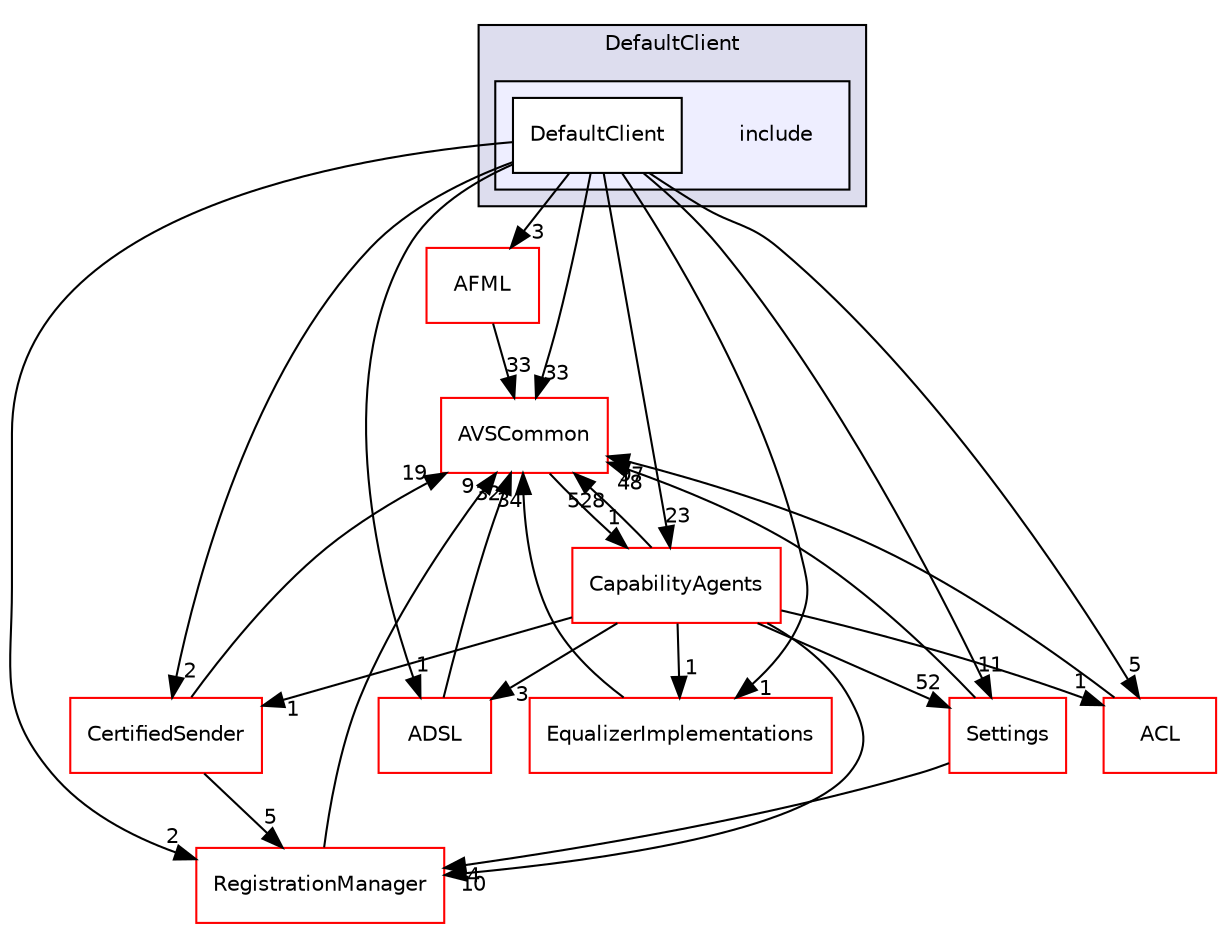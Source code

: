 digraph "/workplace/avs-device-sdk/ApplicationUtilities/DefaultClient/include" {
  compound=true
  node [ fontsize="10", fontname="Helvetica"];
  edge [ labelfontsize="10", labelfontname="Helvetica"];
  subgraph clusterdir_b085260ed2fdec2a77be746aa0e6e508 {
    graph [ bgcolor="#ddddee", pencolor="black", label="DefaultClient" fontname="Helvetica", fontsize="10", URL="dir_b085260ed2fdec2a77be746aa0e6e508.html"]
  subgraph clusterdir_2ce7981903fe15aa6f7811d72ec7c5b0 {
    graph [ bgcolor="#eeeeff", pencolor="black", label="" URL="dir_2ce7981903fe15aa6f7811d72ec7c5b0.html"];
    dir_2ce7981903fe15aa6f7811d72ec7c5b0 [shape=plaintext label="include"];
    dir_0845c58bdef45a28aaa936ac3bf60c12 [shape=box label="DefaultClient" color="black" fillcolor="white" style="filled" URL="dir_0845c58bdef45a28aaa936ac3bf60c12.html"];
  }
  }
  dir_15a1dcf98404372b5aa31671439f6987 [shape=box label="AFML" fillcolor="white" style="filled" color="red" URL="dir_15a1dcf98404372b5aa31671439f6987.html"];
  dir_7cf910bd1d7603f12ef47ff650cec893 [shape=box label="CapabilityAgents" fillcolor="white" style="filled" color="red" URL="dir_7cf910bd1d7603f12ef47ff650cec893.html"];
  dir_63c328d9f040c398ed3a99417a38689e [shape=box label="EqualizerImplementations" fillcolor="white" style="filled" color="red" URL="dir_63c328d9f040c398ed3a99417a38689e.html"];
  dir_cf27311ab9f4263eef70b28364b95692 [shape=box label="CertifiedSender" fillcolor="white" style="filled" color="red" URL="dir_cf27311ab9f4263eef70b28364b95692.html"];
  dir_8ae0dd75af039a94f4269584fb8eef13 [shape=box label="Settings" fillcolor="white" style="filled" color="red" URL="dir_8ae0dd75af039a94f4269584fb8eef13.html"];
  dir_b1dfedc9efa610ba8c818c30206ff41f [shape=box label="ACL" fillcolor="white" style="filled" color="red" URL="dir_b1dfedc9efa610ba8c818c30206ff41f.html"];
  dir_13e65effb2bde530b17b3d5eefcd0266 [shape=box label="AVSCommon" fillcolor="white" style="filled" color="red" URL="dir_13e65effb2bde530b17b3d5eefcd0266.html"];
  dir_b14333b5607b47fe7356eaa790107bd3 [shape=box label="RegistrationManager" fillcolor="white" style="filled" color="red" URL="dir_b14333b5607b47fe7356eaa790107bd3.html"];
  dir_edb1b7e8f1a5d5a1b864206edd6d398d [shape=box label="ADSL" fillcolor="white" style="filled" color="red" URL="dir_edb1b7e8f1a5d5a1b864206edd6d398d.html"];
  dir_15a1dcf98404372b5aa31671439f6987->dir_13e65effb2bde530b17b3d5eefcd0266 [headlabel="33", labeldistance=1.5 headhref="dir_000021_000015.html"];
  dir_7cf910bd1d7603f12ef47ff650cec893->dir_63c328d9f040c398ed3a99417a38689e [headlabel="1", labeldistance=1.5 headhref="dir_000054_000223.html"];
  dir_7cf910bd1d7603f12ef47ff650cec893->dir_cf27311ab9f4263eef70b28364b95692 [headlabel="1", labeldistance=1.5 headhref="dir_000054_000212.html"];
  dir_7cf910bd1d7603f12ef47ff650cec893->dir_8ae0dd75af039a94f4269584fb8eef13 [headlabel="52", labeldistance=1.5 headhref="dir_000054_000283.html"];
  dir_7cf910bd1d7603f12ef47ff650cec893->dir_b1dfedc9efa610ba8c818c30206ff41f [headlabel="1", labeldistance=1.5 headhref="dir_000054_000000.html"];
  dir_7cf910bd1d7603f12ef47ff650cec893->dir_13e65effb2bde530b17b3d5eefcd0266 [headlabel="528", labeldistance=1.5 headhref="dir_000054_000015.html"];
  dir_7cf910bd1d7603f12ef47ff650cec893->dir_b14333b5607b47fe7356eaa790107bd3 [headlabel="10", labeldistance=1.5 headhref="dir_000054_000269.html"];
  dir_7cf910bd1d7603f12ef47ff650cec893->dir_edb1b7e8f1a5d5a1b864206edd6d398d [headlabel="3", labeldistance=1.5 headhref="dir_000054_000009.html"];
  dir_63c328d9f040c398ed3a99417a38689e->dir_13e65effb2bde530b17b3d5eefcd0266 [headlabel="34", labeldistance=1.5 headhref="dir_000223_000015.html"];
  dir_cf27311ab9f4263eef70b28364b95692->dir_13e65effb2bde530b17b3d5eefcd0266 [headlabel="19", labeldistance=1.5 headhref="dir_000212_000015.html"];
  dir_cf27311ab9f4263eef70b28364b95692->dir_b14333b5607b47fe7356eaa790107bd3 [headlabel="5", labeldistance=1.5 headhref="dir_000212_000269.html"];
  dir_8ae0dd75af039a94f4269584fb8eef13->dir_13e65effb2bde530b17b3d5eefcd0266 [headlabel="48", labeldistance=1.5 headhref="dir_000283_000015.html"];
  dir_8ae0dd75af039a94f4269584fb8eef13->dir_b14333b5607b47fe7356eaa790107bd3 [headlabel="4", labeldistance=1.5 headhref="dir_000283_000269.html"];
  dir_b1dfedc9efa610ba8c818c30206ff41f->dir_13e65effb2bde530b17b3d5eefcd0266 [headlabel="97", labeldistance=1.5 headhref="dir_000000_000015.html"];
  dir_13e65effb2bde530b17b3d5eefcd0266->dir_7cf910bd1d7603f12ef47ff650cec893 [headlabel="1", labeldistance=1.5 headhref="dir_000015_000054.html"];
  dir_b14333b5607b47fe7356eaa790107bd3->dir_13e65effb2bde530b17b3d5eefcd0266 [headlabel="9", labeldistance=1.5 headhref="dir_000269_000015.html"];
  dir_0845c58bdef45a28aaa936ac3bf60c12->dir_15a1dcf98404372b5aa31671439f6987 [headlabel="3", labeldistance=1.5 headhref="dir_000035_000021.html"];
  dir_0845c58bdef45a28aaa936ac3bf60c12->dir_7cf910bd1d7603f12ef47ff650cec893 [headlabel="23", labeldistance=1.5 headhref="dir_000035_000054.html"];
  dir_0845c58bdef45a28aaa936ac3bf60c12->dir_63c328d9f040c398ed3a99417a38689e [headlabel="1", labeldistance=1.5 headhref="dir_000035_000223.html"];
  dir_0845c58bdef45a28aaa936ac3bf60c12->dir_cf27311ab9f4263eef70b28364b95692 [headlabel="2", labeldistance=1.5 headhref="dir_000035_000212.html"];
  dir_0845c58bdef45a28aaa936ac3bf60c12->dir_8ae0dd75af039a94f4269584fb8eef13 [headlabel="11", labeldistance=1.5 headhref="dir_000035_000283.html"];
  dir_0845c58bdef45a28aaa936ac3bf60c12->dir_b1dfedc9efa610ba8c818c30206ff41f [headlabel="5", labeldistance=1.5 headhref="dir_000035_000000.html"];
  dir_0845c58bdef45a28aaa936ac3bf60c12->dir_13e65effb2bde530b17b3d5eefcd0266 [headlabel="33", labeldistance=1.5 headhref="dir_000035_000015.html"];
  dir_0845c58bdef45a28aaa936ac3bf60c12->dir_b14333b5607b47fe7356eaa790107bd3 [headlabel="2", labeldistance=1.5 headhref="dir_000035_000269.html"];
  dir_0845c58bdef45a28aaa936ac3bf60c12->dir_edb1b7e8f1a5d5a1b864206edd6d398d [headlabel="1", labeldistance=1.5 headhref="dir_000035_000009.html"];
  dir_edb1b7e8f1a5d5a1b864206edd6d398d->dir_13e65effb2bde530b17b3d5eefcd0266 [headlabel="32", labeldistance=1.5 headhref="dir_000009_000015.html"];
}
